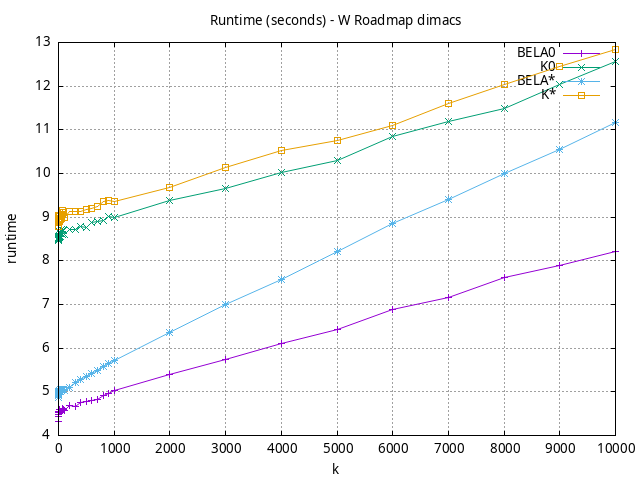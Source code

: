 #!/usr/bin/gnuplot
# -*- coding: utf-8 -*-
#
# results/roadmap/dimacs/W/USA-road-d.W.mixed.runtime.gnuplot
#
# Started on 01/09/2024 14:45:40
# Author: Carlos Linares López
set grid
set xlabel "k"
set ylabel "runtime"

set title "Runtime (seconds) - W Roadmap dimacs"

set terminal png enhanced font "Ariel,10"
set output 'USA-road-d.W.mixed.runtime.png'

plot "-" title "BELA0"      with linesp, "-" title "K0"      with linesp, "-" title "BELA*"      with linesp, "-" title "K*"      with linesp

	1 4.330213059999999
	2 4.438095430000001
	3 4.439685239999999
	4 4.483147149999999
	5 4.5374729700000005
	6 4.547547069999999
	7 4.5428776
	8 4.5465387
	9 4.560812800000001
	10 4.548107849999999
	20 4.59787772
	30 4.55367913
	40 4.54098746
	50 4.55514584
	60 4.549482659999999
	70 4.57207966
	80 4.620182939999999
	90 4.58581292
	100 4.578748709999999
	200 4.678629259999999
	300 4.65782002
	400 4.74554469
	500 4.7764267799999995
	600 4.7973567599999996
	700 4.8289107200000005
	800 4.91589219
	900 4.96591354
	1000 5.02967814
	2000 5.39100993
	3000 5.73739895
	4000 6.095537649999999
	5000 6.4254284099999985
	6000 6.882428209999998
	7000 7.1516368299999975
	8000 7.623483299999998
	9000 7.8943259999999995
	10000 8.2219071
end
	1 8.46108779
	2 8.508942920000003
	3 8.53926918
	4 8.522089269999999
	5 8.487904980000001
	6 8.511611519999999
	7 8.523284919999998
	8 8.684353469999998
	9 8.63921855
	10 8.529311869999999
	20 8.54657413
	30 8.5588326
	40 8.6151654
	50 8.72461991
	60 8.66451344
	70 8.69252026
	80 8.597420309999999
	90 8.68564202
	100 8.6104824
	200 8.718505610000001
	300 8.72549713
	400 8.787448470000001
	500 8.759977959999999
	600 8.878972399999999
	700 8.896045019999999
	800 8.91948281
	900 9.02425743
	1000 8.99754663
	2000 9.37031427
	3000 9.662843440000001
	4000 10.015924250000001
	5000 10.300250010000003
	6000 10.855871679999998
	7000 11.182562500000003
	8000 11.494869900000001
	9000 12.035303999999998
	10000 12.568177600000002
end
	1 4.85966322
	2 4.925626779999999
	3 4.9341151000000005
	4 4.95969899
	5 4.9636596200000005
	6 4.95727982
	7 5.008615550000001
	8 4.9893243
	9 5.011933439999998
	10 5.005324869999999
	20 5.02913447
	30 5.05732376
	40 5.012321560000001
	50 5.05059093
	60 5.040488109999999
	70 5.04490546
	80 5.05928207
	90 5.05443105
	100 5.041790710000001
	200 5.10877528
	300 5.212858729999999
	400 5.28241559
	500 5.3489472000000005
	600 5.40887294
	700 5.48849553
	800 5.58859299
	900 5.6504354
	1000 5.71759327
	2000 6.348195130000001
	3000 7.00034848
	4000 7.583100050000001
	5000 8.213638699999999
	6000 8.8463379
	7000 9.406979600000001
	8000 10.0101536
	9000 10.5568906
	10000 11.1590568
end
	1 8.77778113
	2 8.87332347
	3 8.871403260000001
	4 8.9299694
	5 9.009804950000001
	6 9.04315364
	7 9.031351500000001
	8 9.01389442
	9 9.00826816
	10 8.91122891
	20 8.955617960000001
	30 8.954921720000002
	40 8.97189388
	50 8.96940502
	60 9.028086029999999
	70 9.071630319999999
	80 9.148389489999998
	90 9.1000812
	100 9.001063570000001
	200 9.11945677
	300 9.12631841
	400 9.1229377
	500 9.178260620000001
	600 9.20484746
	700 9.233973240000001
	800 9.36449387
	900 9.38463454
	1000 9.36427548
	2000 9.67332437
	3000 10.133002920000001
	4000 10.526392160000002
	5000 10.764076529999997
	6000 11.09774655
	7000 11.604665400000002
	8000 12.029726700000001
	9000 12.452970700000002
	10000 12.845587099999998
end
